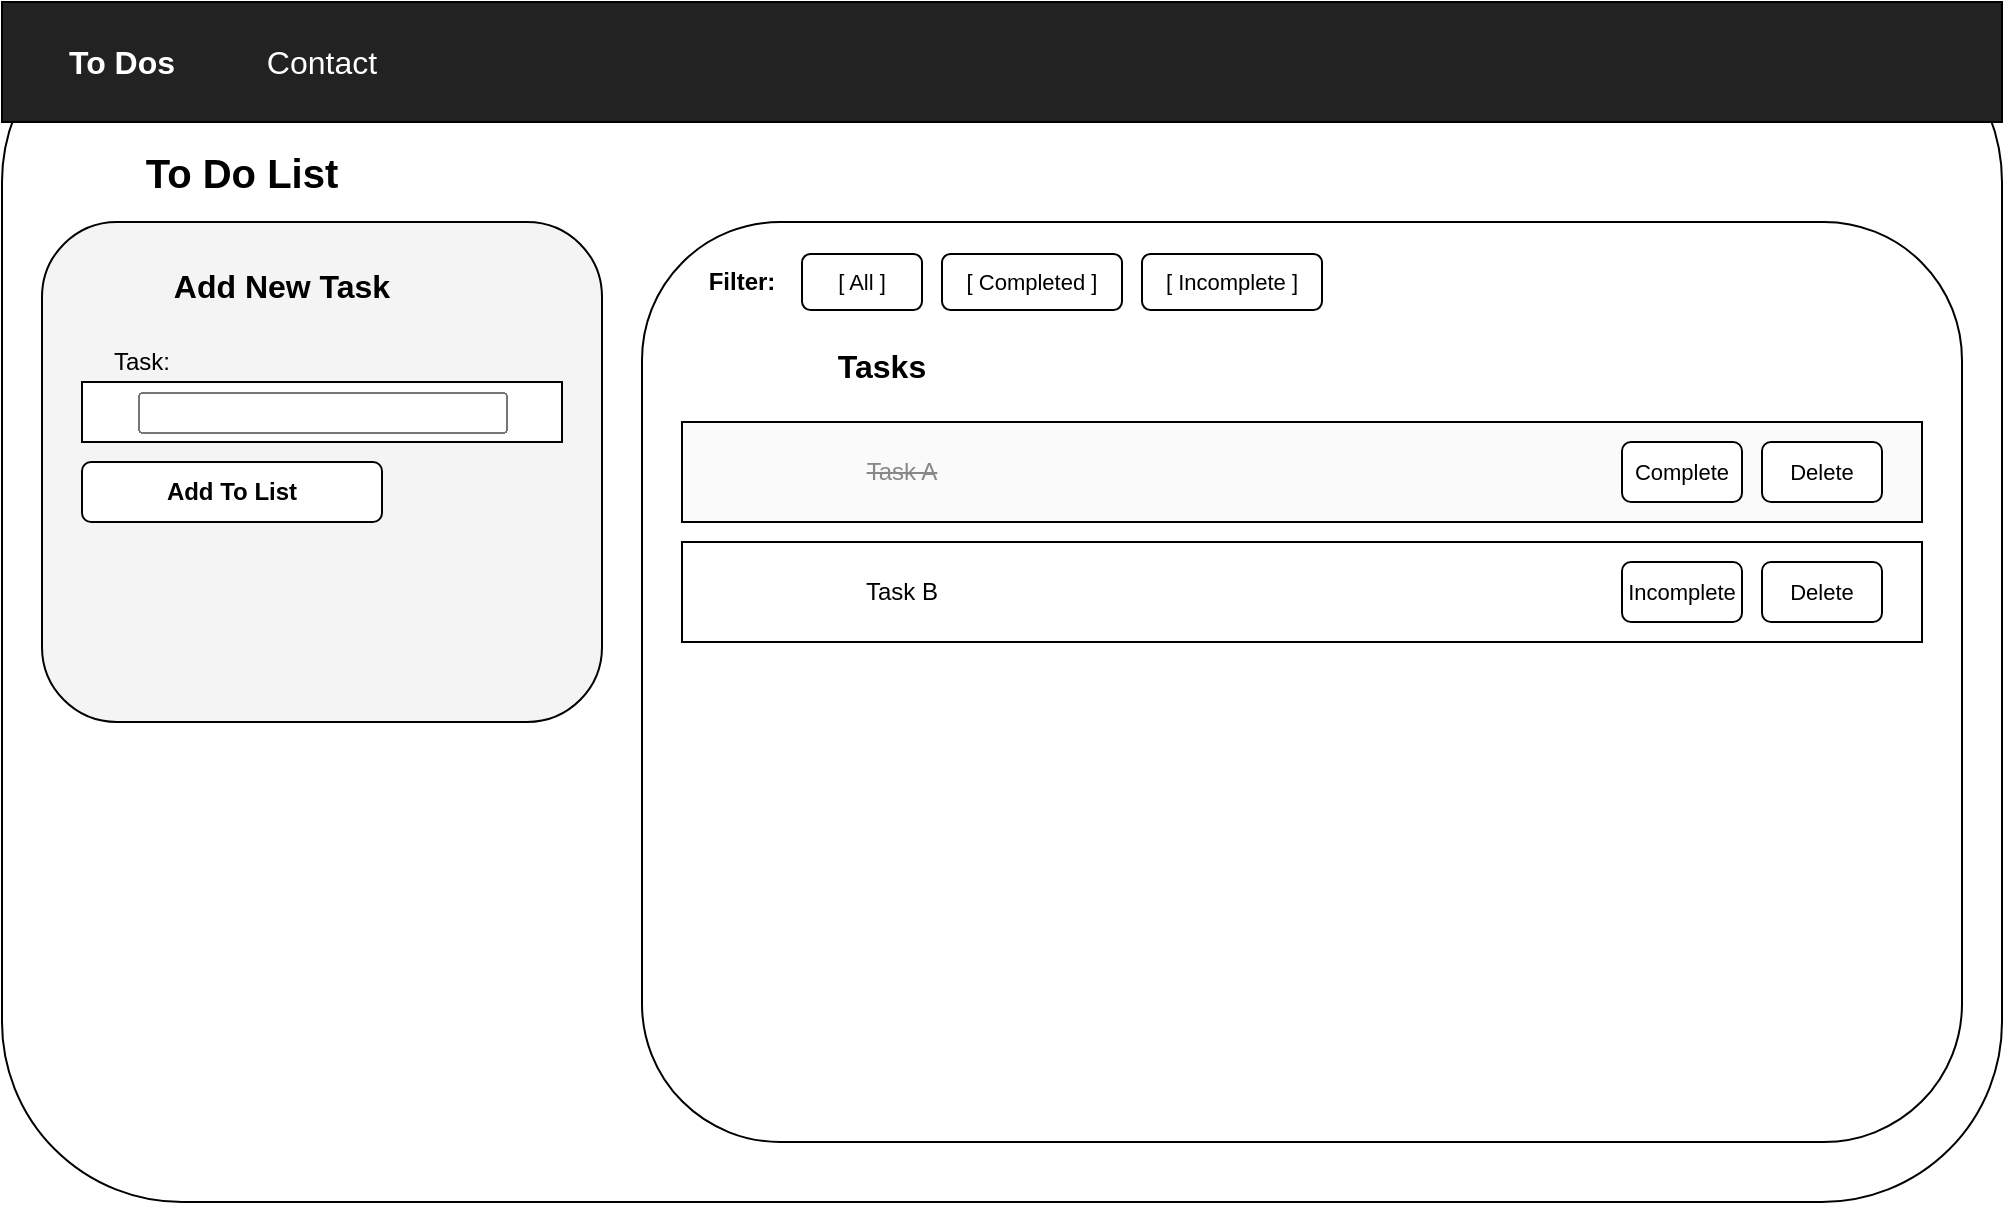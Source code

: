 <mxfile version="28.1.0">
  <diagram name="ToDos" id="vVcwKh3MKqLaBlqEA8aA">
    <mxGraphModel dx="988" dy="690" grid="1" gridSize="10" guides="1" tooltips="1" connect="1" arrows="1" fold="1" page="1" pageScale="1" pageWidth="850" pageHeight="1100" math="0" shadow="0">
      <root>
        <mxCell id="0" />
        <mxCell id="1" parent="0" />
        <mxCell id="V3K73riC1fiLPj_OunIJ-1" value="&lt;b&gt;/todos view&lt;/b&gt; (Task Manager App)" style="rounded=1;whiteSpace=wrap;html=1;strokeColor=#000000;fillColor=#FFFFFF;fontSize=16;fontStyle=1;" vertex="1" parent="1">
          <mxGeometry x="40" y="40" width="1000" height="600" as="geometry" />
        </mxCell>
        <mxCell id="V3K73riC1fiLPj_OunIJ-2" value="" style="rounded=0;whiteSpace=wrap;html=1;strokeColor=#000000;fillColor=#222222;fontColor=#FFFFFF;" vertex="1" parent="V3K73riC1fiLPj_OunIJ-1">
          <mxGeometry width="1000" height="60" as="geometry" />
        </mxCell>
        <mxCell id="V3K73riC1fiLPj_OunIJ-3" value="To Dos" style="whiteSpace=wrap;html=1;strokeColor=none;fillColor=none;fontColor=#FFFFFF;fontSize=16;fontStyle=1;" vertex="1" parent="V3K73riC1fiLPj_OunIJ-2">
          <mxGeometry x="20" y="18" width="80" height="24" as="geometry" />
        </mxCell>
        <mxCell id="V3K73riC1fiLPj_OunIJ-4" value="Contact" style="whiteSpace=wrap;html=1;strokeColor=none;fillColor=none;fontColor=#FFFFFF;fontSize=16;fontStyle=0;" vertex="1" parent="V3K73riC1fiLPj_OunIJ-2">
          <mxGeometry x="110" y="18" width="100" height="24" as="geometry" />
        </mxCell>
        <mxCell id="V3K73riC1fiLPj_OunIJ-5" value="To Do List" style="whiteSpace=wrap;html=1;strokeColor=none;fillColor=none;fontSize=20;fontStyle=1;" vertex="1" parent="V3K73riC1fiLPj_OunIJ-1">
          <mxGeometry x="20" y="70" width="200" height="30" as="geometry" />
        </mxCell>
        <mxCell id="V3K73riC1fiLPj_OunIJ-6" value="" style="rounded=0;whiteSpace=wrap;html=1;strokeColor=none;fillColor=none;" vertex="1" parent="V3K73riC1fiLPj_OunIJ-1">
          <mxGeometry x="20" y="110" width="960" height="460" as="geometry" />
        </mxCell>
        <mxCell id="V3K73riC1fiLPj_OunIJ-7" value="" style="rounded=1;whiteSpace=wrap;html=1;strokeColor=#000000;fillColor=#F4F4F4;" vertex="1" parent="V3K73riC1fiLPj_OunIJ-6">
          <mxGeometry width="280" height="250" as="geometry" />
        </mxCell>
        <mxCell id="V3K73riC1fiLPj_OunIJ-8" value="Add New Task" style="whiteSpace=wrap;html=1;strokeColor=none;fillColor=none;fontSize=16;fontStyle=1;" vertex="1" parent="V3K73riC1fiLPj_OunIJ-7">
          <mxGeometry x="20" y="20" width="200" height="24" as="geometry" />
        </mxCell>
        <mxCell id="V3K73riC1fiLPj_OunIJ-9" value="Task:" style="whiteSpace=wrap;html=1;strokeColor=none;fillColor=none;fontSize=12;" vertex="1" parent="V3K73riC1fiLPj_OunIJ-7">
          <mxGeometry x="20" y="60" width="60" height="20" as="geometry" />
        </mxCell>
        <mxCell id="V3K73riC1fiLPj_OunIJ-10" value="&lt;input type=&#39;text&#39; /&gt;" style="rounded=0;whiteSpace=wrap;html=1;strokeColor=#000000;fillColor=#FFFFFF;fontSize=12;fontColor=#999999;" vertex="1" parent="V3K73riC1fiLPj_OunIJ-7">
          <mxGeometry x="20" y="80" width="240" height="30" as="geometry" />
        </mxCell>
        <mxCell id="V3K73riC1fiLPj_OunIJ-11" value="Add To List" style="rounded=1;whiteSpace=wrap;html=1;strokeColor=#000000;fillColor=#FFFFFF;fontSize=12;fontStyle=1;" vertex="1" parent="V3K73riC1fiLPj_OunIJ-7">
          <mxGeometry x="20" y="120" width="150" height="30" as="geometry" />
        </mxCell>
        <mxCell id="V3K73riC1fiLPj_OunIJ-13" value="" style="rounded=1;whiteSpace=wrap;html=1;strokeColor=#000000;fillColor=#FFFFFF;" vertex="1" parent="V3K73riC1fiLPj_OunIJ-6">
          <mxGeometry x="300" width="660" height="460" as="geometry" />
        </mxCell>
        <mxCell id="V3K73riC1fiLPj_OunIJ-14" value="Filter:" style="whiteSpace=wrap;html=1;strokeColor=none;fillColor=none;fontSize=12;fontStyle=1;" vertex="1" parent="V3K73riC1fiLPj_OunIJ-13">
          <mxGeometry x="20" y="20" width="60" height="20" as="geometry" />
        </mxCell>
        <mxCell id="V3K73riC1fiLPj_OunIJ-15" value="[ All ]" style="rounded=1;whiteSpace=wrap;html=1;strokeColor=#000000;fillColor=#FFFFFF;fontSize=11;" vertex="1" parent="V3K73riC1fiLPj_OunIJ-13">
          <mxGeometry x="80" y="16" width="60" height="28" as="geometry" />
        </mxCell>
        <mxCell id="V3K73riC1fiLPj_OunIJ-16" value="[ Completed ]" style="rounded=1;whiteSpace=wrap;html=1;strokeColor=#000000;fillColor=#FFFFFF;fontSize=11;" vertex="1" parent="V3K73riC1fiLPj_OunIJ-13">
          <mxGeometry x="150" y="16" width="90" height="28" as="geometry" />
        </mxCell>
        <mxCell id="V3K73riC1fiLPj_OunIJ-17" value="[ Incomplete ]" style="rounded=1;whiteSpace=wrap;html=1;strokeColor=#000000;fillColor=#FFFFFF;fontSize=11;" vertex="1" parent="V3K73riC1fiLPj_OunIJ-13">
          <mxGeometry x="250" y="16" width="90" height="28" as="geometry" />
        </mxCell>
        <mxCell id="V3K73riC1fiLPj_OunIJ-18" value="Tasks" style="whiteSpace=wrap;html=1;strokeColor=none;fillColor=none;fontSize=16;fontStyle=1;" vertex="1" parent="V3K73riC1fiLPj_OunIJ-13">
          <mxGeometry x="20" y="60" width="200" height="24" as="geometry" />
        </mxCell>
        <mxCell id="V3K73riC1fiLPj_OunIJ-19" value="" style="rounded=0;whiteSpace=wrap;html=1;strokeColor=#000000;fillColor=#FAFAFA;" vertex="1" parent="V3K73riC1fiLPj_OunIJ-13">
          <mxGeometry x="20" y="100" width="620" height="50" as="geometry" />
        </mxCell>
        <mxCell id="V3K73riC1fiLPj_OunIJ-20" value="&lt;strike&gt;Task A&lt;/strike&gt;" style="whiteSpace=wrap;html=1;strokeColor=none;fillColor=none;fontSize=12;fontColor=#888888;" vertex="1" parent="V3K73riC1fiLPj_OunIJ-19">
          <mxGeometry x="10" y="15" width="200" height="20" as="geometry" />
        </mxCell>
        <mxCell id="V3K73riC1fiLPj_OunIJ-21" value="Complete" style="rounded=1;whiteSpace=wrap;html=1;strokeColor=#000000;fillColor=#FFFFFF;fontSize=11;" vertex="1" parent="V3K73riC1fiLPj_OunIJ-19">
          <mxGeometry x="470" y="10" width="60" height="30" as="geometry" />
        </mxCell>
        <mxCell id="V3K73riC1fiLPj_OunIJ-22" value="Delete" style="rounded=1;whiteSpace=wrap;html=1;strokeColor=#000000;fillColor=#FFFFFF;fontSize=11;" vertex="1" parent="V3K73riC1fiLPj_OunIJ-19">
          <mxGeometry x="540" y="10" width="60" height="30" as="geometry" />
        </mxCell>
        <mxCell id="V3K73riC1fiLPj_OunIJ-23" value="" style="rounded=0;whiteSpace=wrap;html=1;strokeColor=#000000;fillColor=#FFFFFF;" vertex="1" parent="V3K73riC1fiLPj_OunIJ-13">
          <mxGeometry x="20" y="160" width="620" height="50" as="geometry" />
        </mxCell>
        <mxCell id="V3K73riC1fiLPj_OunIJ-24" value="Task B" style="whiteSpace=wrap;html=1;strokeColor=none;fillColor=none;fontSize=12;" vertex="1" parent="V3K73riC1fiLPj_OunIJ-23">
          <mxGeometry x="10" y="15" width="200" height="20" as="geometry" />
        </mxCell>
        <mxCell id="V3K73riC1fiLPj_OunIJ-25" value="Incomplete" style="rounded=1;whiteSpace=wrap;html=1;strokeColor=#000000;fillColor=#FFFFFF;fontSize=11;" vertex="1" parent="V3K73riC1fiLPj_OunIJ-23">
          <mxGeometry x="470" y="10" width="60" height="30" as="geometry" />
        </mxCell>
        <mxCell id="V3K73riC1fiLPj_OunIJ-26" value="Delete" style="rounded=1;whiteSpace=wrap;html=1;strokeColor=#000000;fillColor=#FFFFFF;fontSize=11;" vertex="1" parent="V3K73riC1fiLPj_OunIJ-23">
          <mxGeometry x="540" y="10" width="60" height="30" as="geometry" />
        </mxCell>
      </root>
    </mxGraphModel>
  </diagram>
</mxfile>
